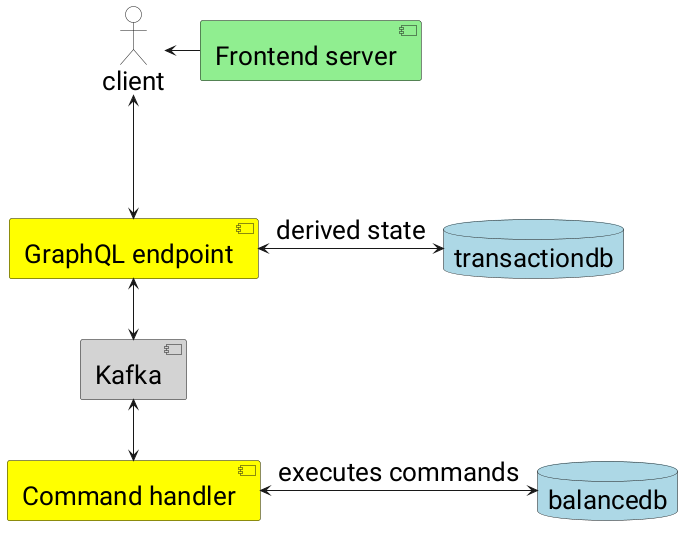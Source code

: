 @startuml
skinparam shadowing false
skinparam defaultFontName Roboto
skinparam defaultFontSize 26

database balancedb as pgb #LightBlue
database transactiondb as pgt #LightBlue
[Kafka] as ka #LightGrey
[Command handler] as ch #Yellow
[GraphQL endpoint] as ge #Yellow
[Frontend server] as fs #LightGreen
actor client as cl #White

cl <- fs
cl <---> ge
ch <-up-> ka
ge <--> ka
ch <-right-> pgb : executes commands
ge <-right-> pgt : derived state
@enduml